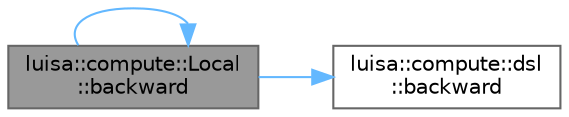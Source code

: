 digraph "luisa::compute::Local::backward"
{
 // LATEX_PDF_SIZE
  bgcolor="transparent";
  edge [fontname=Helvetica,fontsize=10,labelfontname=Helvetica,labelfontsize=10];
  node [fontname=Helvetica,fontsize=10,shape=box,height=0.2,width=0.4];
  rankdir="LR";
  Node1 [id="Node000001",label="luisa::compute::Local\l::backward",height=0.2,width=0.4,color="gray40", fillcolor="grey60", style="filled", fontcolor="black",tooltip=" "];
  Node1 -> Node2 [id="edge1_Node000001_Node000002",color="steelblue1",style="solid",tooltip=" "];
  Node2 [id="Node000002",label="luisa::compute::dsl\l::backward",height=0.2,width=0.4,color="grey40", fillcolor="white", style="filled",URL="$namespaceluisa_1_1compute_1_1dsl.html#aac8853a85ca20918de04718a0fe569e2",tooltip="Back-propagate gradient from the variable with the given gradient"];
  Node1 -> Node1 [id="edge2_Node000001_Node000001",color="steelblue1",style="solid",tooltip=" "];
}
